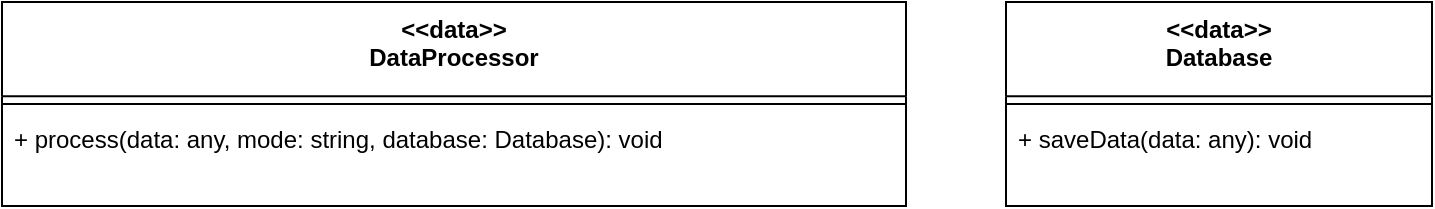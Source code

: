 <mxfile version="24.2.5" type="github">
  <diagram name="Page-1" id="kdqzbWnosnZjTIzC6kLS">
    <mxGraphModel>
      <root>
        <mxCell id="0" />
        <mxCell id="1" parent="0" />
        <mxCell id="2" value="&lt;&lt;data&gt;&gt;&#xa;DataProcessor" style="swimlane;fontStyle=1;align=center;verticalAlign=top;childLayout=stackLayout;horizontal=1;startSize=47.1;horizontalStack=0;resizeParent=1;resizeParentMax=0;resizeLast=0;collapsible=0;marginBottom=0;" vertex="1" parent="1">
          <mxGeometry x="8" y="8" width="452" height="102" as="geometry" />
        </mxCell>
        <mxCell id="3" style="line;strokeWidth=1;fillColor=none;align=left;verticalAlign=middle;spacingTop=-1;spacingLeft=3;spacingRight=3;rotatable=0;labelPosition=right;points=[];portConstraint=eastwest;strokeColor=inherit;" vertex="1" parent="2">
          <mxGeometry y="47" width="452" height="8" as="geometry" />
        </mxCell>
        <mxCell id="4" value="+ process(data: any, mode: string, database: Database): void" style="text;strokeColor=none;fillColor=none;align=left;verticalAlign=top;spacingLeft=4;spacingRight=4;overflow=hidden;rotatable=0;points=[[0,0.5],[1,0.5]];portConstraint=eastwest;" vertex="1" parent="2">
          <mxGeometry y="55" width="452" height="31" as="geometry" />
        </mxCell>
        <mxCell id="5" value="&lt;&lt;data&gt;&gt;&#xa;Database" style="swimlane;fontStyle=1;align=center;verticalAlign=top;childLayout=stackLayout;horizontal=1;startSize=47.1;horizontalStack=0;resizeParent=1;resizeParentMax=0;resizeLast=0;collapsible=0;marginBottom=0;" vertex="1" parent="1">
          <mxGeometry x="510" y="8" width="213" height="102" as="geometry" />
        </mxCell>
        <mxCell id="6" style="line;strokeWidth=1;fillColor=none;align=left;verticalAlign=middle;spacingTop=-1;spacingLeft=3;spacingRight=3;rotatable=0;labelPosition=right;points=[];portConstraint=eastwest;strokeColor=inherit;" vertex="1" parent="5">
          <mxGeometry y="47" width="213" height="8" as="geometry" />
        </mxCell>
        <mxCell id="7" value="+ saveData(data: any): void" style="text;strokeColor=none;fillColor=none;align=left;verticalAlign=top;spacingLeft=4;spacingRight=4;overflow=hidden;rotatable=0;points=[[0,0.5],[1,0.5]];portConstraint=eastwest;" vertex="1" parent="5">
          <mxGeometry y="55" width="213" height="31" as="geometry" />
        </mxCell>
      </root>
    </mxGraphModel>
  </diagram>
</mxfile>
